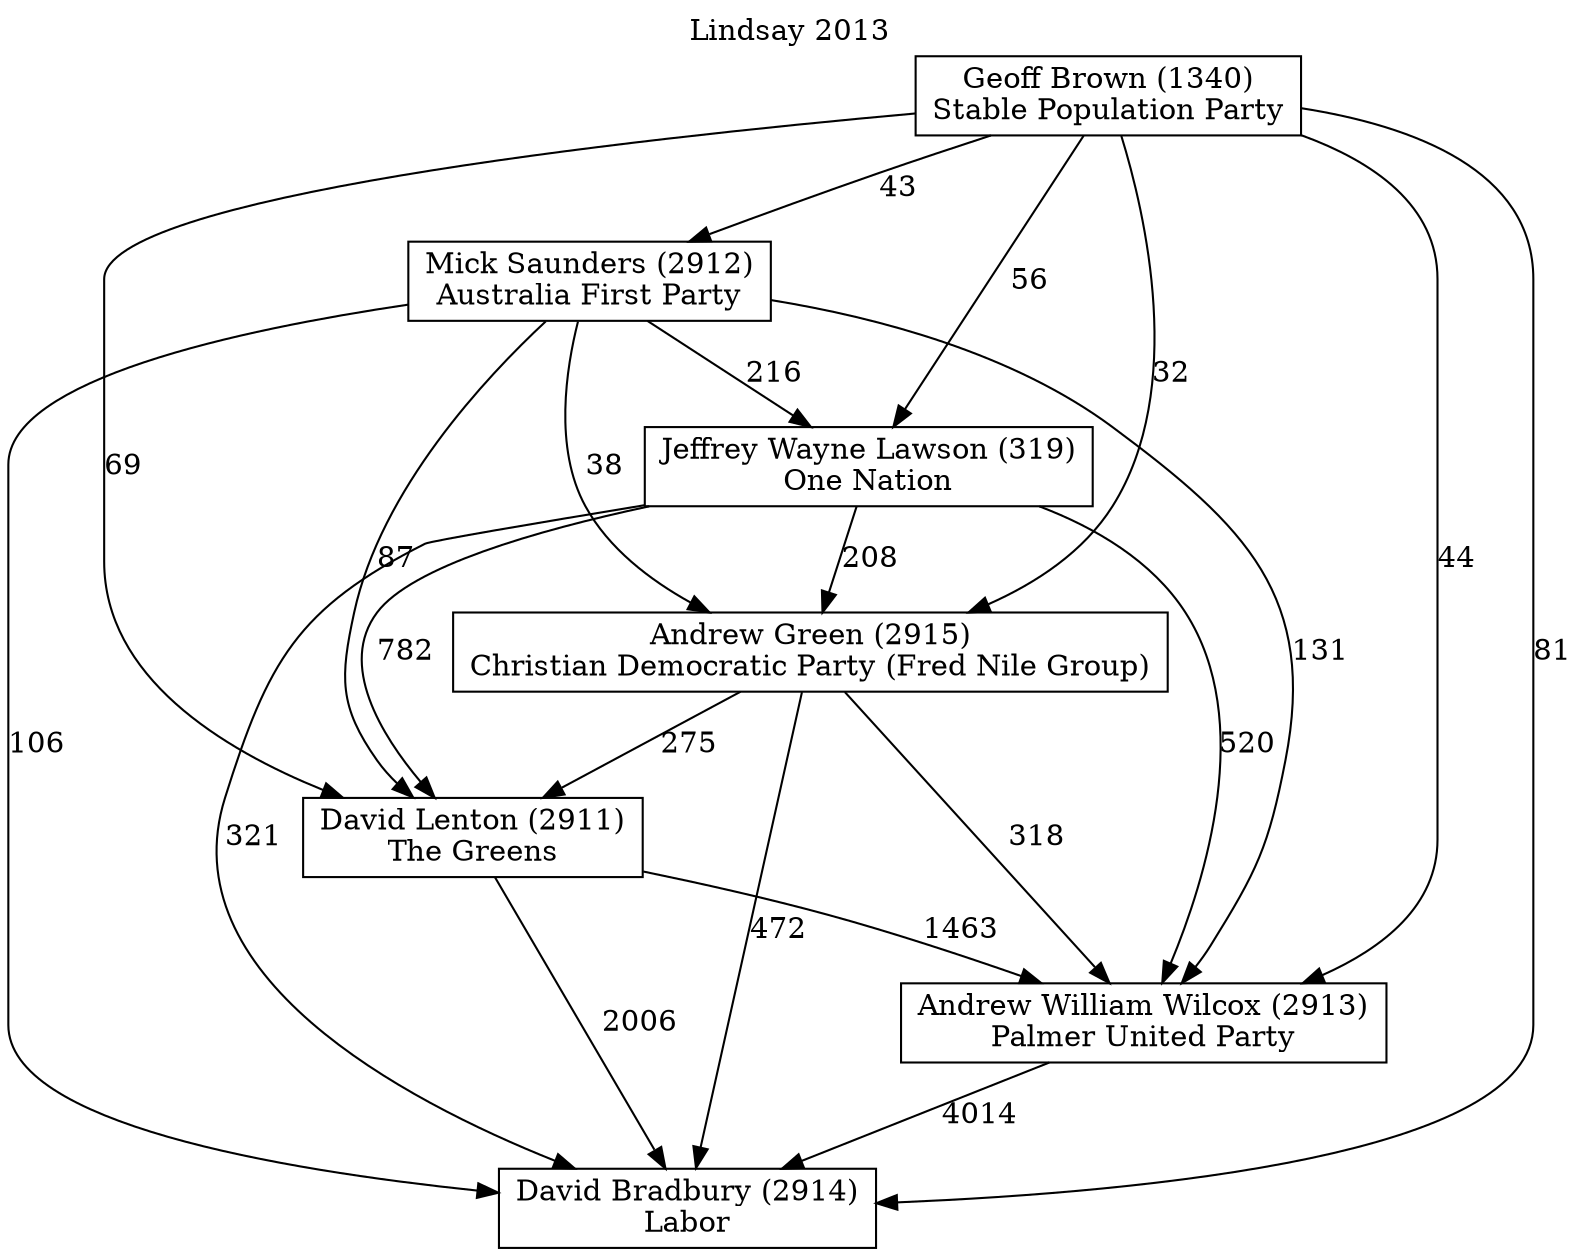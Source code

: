 // House preference flow
digraph "David Bradbury (2914)_Lindsay_2013" {
	graph [label="Lindsay 2013" labelloc=t mclimit=10]
	node [shape=box]
	"Andrew Green (2915)" [label="Andrew Green (2915)
Christian Democratic Party (Fred Nile Group)"]
	"Andrew William Wilcox (2913)" [label="Andrew William Wilcox (2913)
Palmer United Party"]
	"David Bradbury (2914)" [label="David Bradbury (2914)
Labor"]
	"David Lenton (2911)" [label="David Lenton (2911)
The Greens"]
	"Geoff Brown (1340)" [label="Geoff Brown (1340)
Stable Population Party"]
	"Jeffrey Wayne Lawson (319)" [label="Jeffrey Wayne Lawson (319)
One Nation"]
	"Mick Saunders (2912)" [label="Mick Saunders (2912)
Australia First Party"]
	"Andrew Green (2915)" -> "Andrew William Wilcox (2913)" [label=318]
	"Andrew Green (2915)" -> "David Bradbury (2914)" [label=472]
	"Andrew Green (2915)" -> "David Lenton (2911)" [label=275]
	"Andrew William Wilcox (2913)" -> "David Bradbury (2914)" [label=4014]
	"David Lenton (2911)" -> "Andrew William Wilcox (2913)" [label=1463]
	"David Lenton (2911)" -> "David Bradbury (2914)" [label=2006]
	"Geoff Brown (1340)" -> "Andrew Green (2915)" [label=32]
	"Geoff Brown (1340)" -> "Andrew William Wilcox (2913)" [label=44]
	"Geoff Brown (1340)" -> "David Bradbury (2914)" [label=81]
	"Geoff Brown (1340)" -> "David Lenton (2911)" [label=69]
	"Geoff Brown (1340)" -> "Jeffrey Wayne Lawson (319)" [label=56]
	"Geoff Brown (1340)" -> "Mick Saunders (2912)" [label=43]
	"Jeffrey Wayne Lawson (319)" -> "Andrew Green (2915)" [label=208]
	"Jeffrey Wayne Lawson (319)" -> "Andrew William Wilcox (2913)" [label=520]
	"Jeffrey Wayne Lawson (319)" -> "David Bradbury (2914)" [label=321]
	"Jeffrey Wayne Lawson (319)" -> "David Lenton (2911)" [label=782]
	"Mick Saunders (2912)" -> "Andrew Green (2915)" [label=38]
	"Mick Saunders (2912)" -> "Andrew William Wilcox (2913)" [label=131]
	"Mick Saunders (2912)" -> "David Bradbury (2914)" [label=106]
	"Mick Saunders (2912)" -> "David Lenton (2911)" [label=87]
	"Mick Saunders (2912)" -> "Jeffrey Wayne Lawson (319)" [label=216]
}
